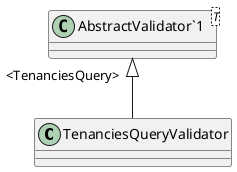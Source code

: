 @startuml
class TenanciesQueryValidator {
}
class "AbstractValidator`1"<T> {
}
"AbstractValidator`1" "<TenanciesQuery>" <|-- TenanciesQueryValidator
@enduml
